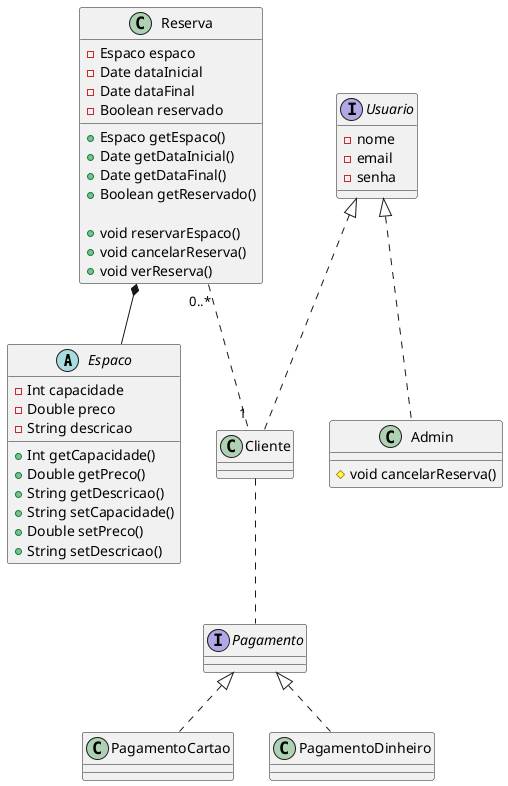 @startuml diagrama-de-classe

abstract class Espaco {
    - Int capacidade
    - Double preco
    - String descricao

    + Int getCapacidade()
    + Double getPreco()
    + String getDescricao()
    + String setCapacidade()
    + Double setPreco()
    + String setDescricao()
}

class Reserva {
    - Espaco espaco
    - Date dataInicial
    - Date dataFinal
    - Boolean reservado

    + Espaco getEspaco()
    + Date getDataInicial()
    + Date getDataFinal()
    + Boolean getReservado()

    + void reservarEspaco()
    + void cancelarReserva()
    + void verReserva()


}

interface Pagamento {

}

class PagamentoCartao {

}

class PagamentoDinheiro {

}

interface Usuario {
    - nome
    - email
    - senha


}

class Cliente {

}

class Admin {

    # void cancelarReserva()

}


Reserva *-- Espaco
Pagamento <|.. PagamentoCartao
Pagamento <|.. PagamentoDinheiro

Usuario <|.. Cliente
Usuario <|.. Admin

Reserva "0..*".."1" Cliente

Cliente .. Pagamento